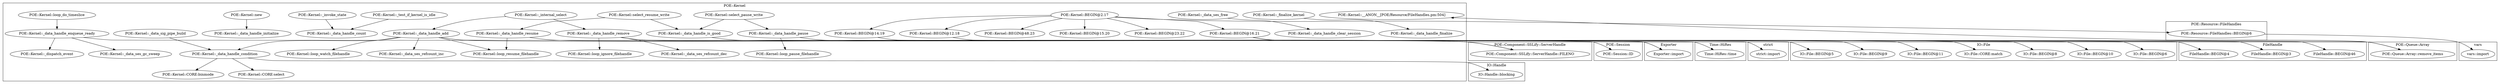 digraph {
graph [overlap=false]
subgraph cluster_POE_Queue_Array {
	label="POE::Queue::Array";
	"POE::Queue::Array::remove_items";
}
subgraph cluster_Time_HiRes {
	label="Time::HiRes";
	"Time::HiRes::time";
}
subgraph cluster_POE_Kernel {
	label="POE::Kernel";
	"POE::Kernel::CORE:binmode";
	"POE::Kernel::_data_handle_count";
	"POE::Kernel::BEGIN@15.20";
	"POE::Kernel::_data_ses_refcount_inc";
	"POE::Kernel::_data_handle_add";
	"POE::Kernel::loop_watch_filehandle";
	"POE::Kernel::_data_handle_pause";
	"POE::Kernel::BEGIN@23.22";
	"POE::Kernel::_finalize_kernel";
	"POE::Kernel::_data_ses_refcount_dec";
	"POE::Kernel::CORE:select";
	"POE::Kernel::select_pause_write";
	"POE::Kernel::_test_if_kernel_is_idle";
	"POE::Kernel::loop_ignore_filehandle";
	"POE::Kernel::_data_handle_remove";
	"POE::Kernel::loop_pause_filehandle";
	"POE::Kernel::_data_ses_free";
	"POE::Kernel::BEGIN@14.19";
	"POE::Kernel::loop_resume_filehandle";
	"POE::Kernel::_internal_select";
	"POE::Kernel::_data_ses_gc_sweep";
	"POE::Kernel::select_resume_write";
	"POE::Kernel::_data_handle_enqueue_ready";
	"POE::Kernel::_data_sig_pipe_build";
	"POE::Kernel::_data_handle_initialize";
	"POE::Kernel::_data_handle_finalize";
	"POE::Kernel::BEGIN@12.18";
	"POE::Kernel::__ANON__[POE/Resource/FileHandles.pm:504]";
	"POE::Kernel::BEGIN@48.23";
	"POE::Kernel::new";
	"POE::Kernel::loop_do_timeslice";
	"POE::Kernel::_dispatch_event";
	"POE::Kernel::BEGIN@2.17";
	"POE::Kernel::_data_handle_clear_session";
	"POE::Kernel::_data_handle_is_good";
	"POE::Kernel::_invoke_state";
	"POE::Kernel::BEGIN@16.21";
	"POE::Kernel::_data_handle_resume";
	"POE::Kernel::_data_handle_condition";
}
subgraph cluster_IO_Handle {
	label="IO::Handle";
	"IO::Handle::blocking";
}
subgraph cluster_IO_File {
	label="IO::File";
	"IO::File::CORE:match";
	"IO::File::BEGIN@11";
	"IO::File::BEGIN@9";
	"IO::File::BEGIN@5";
	"IO::File::BEGIN@6";
	"IO::File::BEGIN@10";
	"IO::File::BEGIN@8";
}
subgraph cluster_POE_Resource_FileHandles {
	label="POE::Resource::FileHandles";
	"POE::Resource::FileHandles::BEGIN@6";
}
subgraph cluster_Exporter {
	label="Exporter";
	"Exporter::import";
}
subgraph cluster_strict {
	label="strict";
	"strict::import";
}
subgraph cluster_POE_Component_SSLify_ServerHandle {
	label="POE::Component::SSLify::ServerHandle";
	"POE::Component::SSLify::ServerHandle::FILENO";
}
subgraph cluster_FileHandle {
	label="FileHandle";
	"FileHandle::BEGIN@3";
	"FileHandle::BEGIN@4";
	"FileHandle::BEGIN@46";
}
subgraph cluster_POE_Session {
	label="POE::Session";
	"POE::Session::ID";
}
subgraph cluster_vars {
	label="vars";
	"vars::import";
}
"POE::Kernel::select_resume_write" -> "POE::Kernel::_data_handle_is_good";
"POE::Kernel::select_pause_write" -> "POE::Kernel::_data_handle_is_good";
"POE::Kernel::BEGIN@16.21" -> "FileHandle::BEGIN@4";
"POE::Kernel::_data_ses_free" -> "POE::Kernel::_data_handle_clear_session";
"POE::Kernel::BEGIN@14.19" -> "Exporter::import";
"POE::Kernel::BEGIN@16.21" -> "Exporter::import";
"POE::Kernel::_data_handle_resume" -> "POE::Component::SSLify::ServerHandle::FILENO";
"POE::Kernel::_data_handle_remove" -> "POE::Component::SSLify::ServerHandle::FILENO";
"POE::Kernel::_data_handle_add" -> "POE::Component::SSLify::ServerHandle::FILENO";
"POE::Kernel::_data_handle_pause" -> "POE::Component::SSLify::ServerHandle::FILENO";
"POE::Kernel::_data_handle_is_good" -> "POE::Component::SSLify::ServerHandle::FILENO";
"POE::Kernel::select_resume_write" -> "POE::Kernel::_data_handle_resume";
"POE::Queue::Array::remove_items" -> "POE::Kernel::__ANON__[POE/Resource/FileHandles.pm:504]";
"POE::Kernel::_data_handle_add" -> "POE::Session::ID";
"POE::Kernel::_data_handle_remove" -> "POE::Kernel::loop_ignore_filehandle";
"POE::Kernel::BEGIN@16.21" -> "FileHandle::BEGIN@3";
"POE::Kernel::_data_handle_pause" -> "POE::Kernel::loop_pause_filehandle";
"POE::Kernel::BEGIN@2.17" -> "POE::Resource::FileHandles::BEGIN@6";
"POE::Kernel::_data_handle_add" -> "POE::Kernel::loop_watch_filehandle";
"POE::Kernel::select_pause_write" -> "POE::Kernel::_data_handle_pause";
"POE::Kernel::BEGIN@16.21" -> "IO::File::BEGIN@8";
"POE::Kernel::BEGIN@16.21" -> "IO::File::CORE:match";
"POE::Kernel::_data_handle_remove" -> "POE::Queue::Array::remove_items";
"POE::Kernel::loop_do_timeslice" -> "POE::Kernel::_data_handle_enqueue_ready";
"POE::Kernel::BEGIN@16.21" -> "FileHandle::BEGIN@46";
"POE::Kernel::BEGIN@16.21" -> "IO::File::BEGIN@10";
"POE::Kernel::BEGIN@2.17" -> "POE::Kernel::BEGIN@12.18";
"POE::Kernel::_data_handle_remove" -> "POE::Kernel::_data_ses_refcount_dec";
"POE::Kernel::_data_handle_condition" -> "POE::Kernel::CORE:select";
"POE::Resource::FileHandles::BEGIN@6" -> "vars::import";
"POE::Kernel::_data_handle_enqueue_ready" -> "Time::HiRes::time";
"POE::Kernel::BEGIN@2.17" -> "POE::Kernel::BEGIN@15.20";
"POE::Kernel::_data_handle_condition" -> "IO::Handle::blocking";
"POE::Kernel::BEGIN@2.17" -> "POE::Kernel::BEGIN@23.22";
"POE::Kernel::_data_handle_add" -> "POE::Kernel::_data_ses_refcount_inc";
"POE::Kernel::_data_handle_enqueue_ready" -> "POE::Kernel::_data_ses_gc_sweep";
"POE::Kernel::_data_handle_add" -> "POE::Kernel::loop_resume_filehandle";
"POE::Kernel::_data_handle_resume" -> "POE::Kernel::loop_resume_filehandle";
"POE::Kernel::BEGIN@2.17" -> "POE::Kernel::BEGIN@48.23";
"POE::Kernel::new" -> "POE::Kernel::_data_handle_initialize";
"POE::Kernel::BEGIN@12.18" -> "strict::import";
"POE::Kernel::BEGIN@16.21" -> "IO::File::BEGIN@9";
"POE::Kernel::_data_handle_condition" -> "POE::Kernel::CORE:binmode";
"POE::Kernel::BEGIN@16.21" -> "IO::File::BEGIN@5";
"POE::Kernel::BEGIN@16.21" -> "IO::File::BEGIN@6";
"POE::Kernel::_data_handle_add" -> "POE::Kernel::_data_handle_condition";
"POE::Kernel::_data_sig_pipe_build" -> "POE::Kernel::_data_handle_condition";
"POE::Kernel::BEGIN@16.21" -> "IO::File::BEGIN@11";
"POE::Kernel::BEGIN@2.17" -> "POE::Kernel::BEGIN@16.21";
"POE::Kernel::BEGIN@2.17" -> "POE::Kernel::BEGIN@14.19";
"POE::Kernel::_data_handle_enqueue_ready" -> "POE::Kernel::_dispatch_event";
"POE::Kernel::_finalize_kernel" -> "POE::Kernel::_data_handle_finalize";
"POE::Kernel::_internal_select" -> "POE::Kernel::_data_handle_remove";
"POE::Kernel::_invoke_state" -> "POE::Kernel::_data_handle_count";
"POE::Kernel::_test_if_kernel_is_idle" -> "POE::Kernel::_data_handle_count";
"POE::Kernel::_internal_select" -> "POE::Kernel::_data_handle_add";
}

